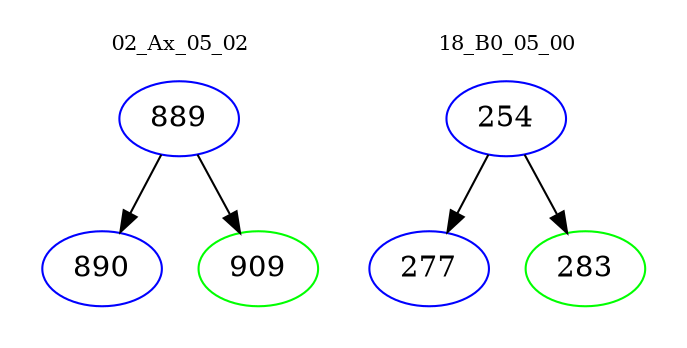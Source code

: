 digraph{
subgraph cluster_0 {
color = white
label = "02_Ax_05_02";
fontsize=10;
T0_889 [label="889", color="blue"]
T0_889 -> T0_890 [color="black"]
T0_890 [label="890", color="blue"]
T0_889 -> T0_909 [color="black"]
T0_909 [label="909", color="green"]
}
subgraph cluster_1 {
color = white
label = "18_B0_05_00";
fontsize=10;
T1_254 [label="254", color="blue"]
T1_254 -> T1_277 [color="black"]
T1_277 [label="277", color="blue"]
T1_254 -> T1_283 [color="black"]
T1_283 [label="283", color="green"]
}
}
